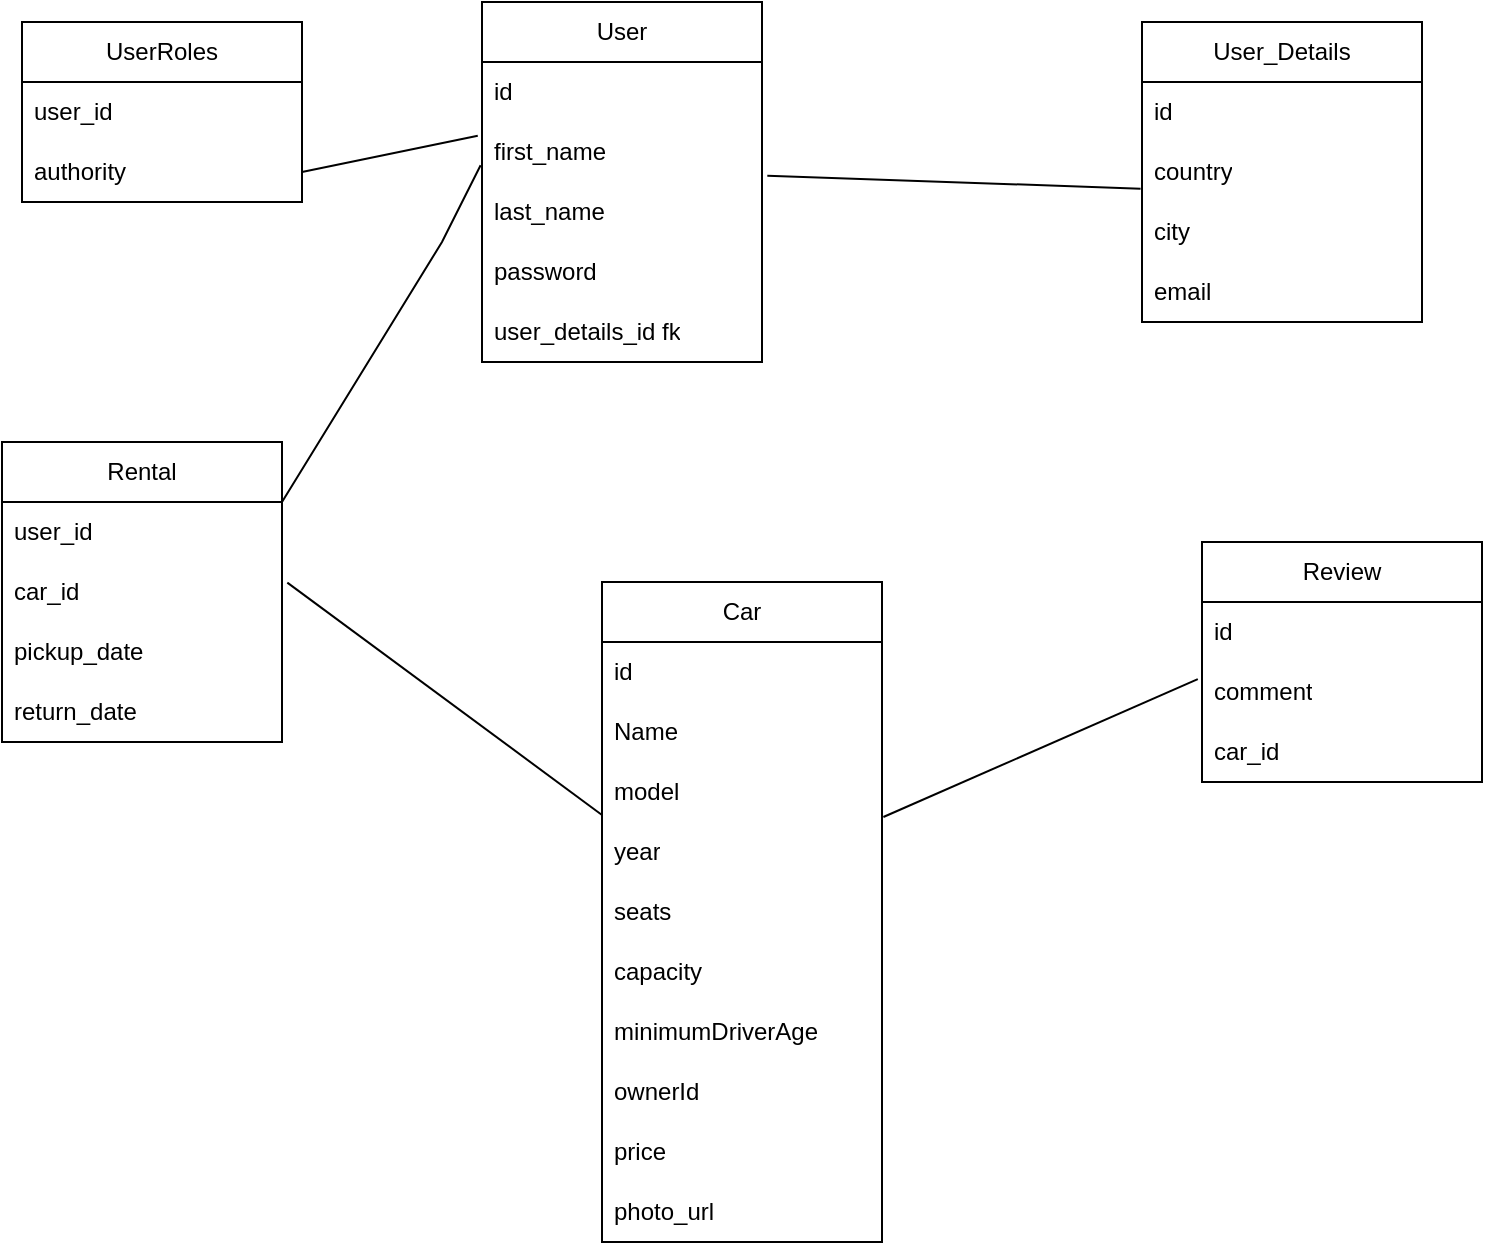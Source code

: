 <mxfile version="24.6.2" type="device">
  <diagram name="Page-1" id="c4acf3e9-155e-7222-9cf6-157b1a14988f">
    <mxGraphModel dx="1886" dy="814" grid="1" gridSize="10" guides="1" tooltips="1" connect="1" arrows="1" fold="1" page="1" pageScale="1" pageWidth="850" pageHeight="1100" background="none" math="0" shadow="0">
      <root>
        <mxCell id="0" />
        <mxCell id="1" parent="0" />
        <mxCell id="7V9ZqgW8gM3eDBgvZkj0-1" value="User" style="swimlane;fontStyle=0;childLayout=stackLayout;horizontal=1;startSize=30;horizontalStack=0;resizeParent=1;resizeParentMax=0;resizeLast=0;collapsible=1;marginBottom=0;whiteSpace=wrap;html=1;" vertex="1" parent="1">
          <mxGeometry x="260" width="140" height="180" as="geometry" />
        </mxCell>
        <mxCell id="7V9ZqgW8gM3eDBgvZkj0-2" value="id" style="text;strokeColor=none;fillColor=none;align=left;verticalAlign=middle;spacingLeft=4;spacingRight=4;overflow=hidden;points=[[0,0.5],[1,0.5]];portConstraint=eastwest;rotatable=0;whiteSpace=wrap;html=1;" vertex="1" parent="7V9ZqgW8gM3eDBgvZkj0-1">
          <mxGeometry y="30" width="140" height="30" as="geometry" />
        </mxCell>
        <mxCell id="7V9ZqgW8gM3eDBgvZkj0-3" value="first_name&amp;nbsp;" style="text;strokeColor=none;fillColor=none;align=left;verticalAlign=middle;spacingLeft=4;spacingRight=4;overflow=hidden;points=[[0,0.5],[1,0.5]];portConstraint=eastwest;rotatable=0;whiteSpace=wrap;html=1;" vertex="1" parent="7V9ZqgW8gM3eDBgvZkj0-1">
          <mxGeometry y="60" width="140" height="30" as="geometry" />
        </mxCell>
        <mxCell id="7V9ZqgW8gM3eDBgvZkj0-4" value="last_name" style="text;strokeColor=none;fillColor=none;align=left;verticalAlign=middle;spacingLeft=4;spacingRight=4;overflow=hidden;points=[[0,0.5],[1,0.5]];portConstraint=eastwest;rotatable=0;whiteSpace=wrap;html=1;" vertex="1" parent="7V9ZqgW8gM3eDBgvZkj0-1">
          <mxGeometry y="90" width="140" height="30" as="geometry" />
        </mxCell>
        <mxCell id="7V9ZqgW8gM3eDBgvZkj0-32" value="password" style="text;strokeColor=none;fillColor=none;align=left;verticalAlign=middle;spacingLeft=4;spacingRight=4;overflow=hidden;points=[[0,0.5],[1,0.5]];portConstraint=eastwest;rotatable=0;whiteSpace=wrap;html=1;" vertex="1" parent="7V9ZqgW8gM3eDBgvZkj0-1">
          <mxGeometry y="120" width="140" height="30" as="geometry" />
        </mxCell>
        <mxCell id="7V9ZqgW8gM3eDBgvZkj0-45" value="user_details_id fk" style="text;strokeColor=none;fillColor=none;align=left;verticalAlign=middle;spacingLeft=4;spacingRight=4;overflow=hidden;points=[[0,0.5],[1,0.5]];portConstraint=eastwest;rotatable=0;whiteSpace=wrap;html=1;" vertex="1" parent="7V9ZqgW8gM3eDBgvZkj0-1">
          <mxGeometry y="150" width="140" height="30" as="geometry" />
        </mxCell>
        <mxCell id="7V9ZqgW8gM3eDBgvZkj0-6" value="User_Details" style="swimlane;fontStyle=0;childLayout=stackLayout;horizontal=1;startSize=30;horizontalStack=0;resizeParent=1;resizeParentMax=0;resizeLast=0;collapsible=1;marginBottom=0;whiteSpace=wrap;html=1;" vertex="1" parent="1">
          <mxGeometry x="590" y="10" width="140" height="150" as="geometry" />
        </mxCell>
        <mxCell id="7V9ZqgW8gM3eDBgvZkj0-7" value="id&lt;span style=&quot;white-space: pre;&quot;&gt;&#x9;&lt;/span&gt;" style="text;strokeColor=none;fillColor=none;align=left;verticalAlign=middle;spacingLeft=4;spacingRight=4;overflow=hidden;points=[[0,0.5],[1,0.5]];portConstraint=eastwest;rotatable=0;whiteSpace=wrap;html=1;" vertex="1" parent="7V9ZqgW8gM3eDBgvZkj0-6">
          <mxGeometry y="30" width="140" height="30" as="geometry" />
        </mxCell>
        <mxCell id="7V9ZqgW8gM3eDBgvZkj0-8" value="country" style="text;strokeColor=none;fillColor=none;align=left;verticalAlign=middle;spacingLeft=4;spacingRight=4;overflow=hidden;points=[[0,0.5],[1,0.5]];portConstraint=eastwest;rotatable=0;whiteSpace=wrap;html=1;" vertex="1" parent="7V9ZqgW8gM3eDBgvZkj0-6">
          <mxGeometry y="60" width="140" height="30" as="geometry" />
        </mxCell>
        <mxCell id="7V9ZqgW8gM3eDBgvZkj0-9" value="city" style="text;strokeColor=none;fillColor=none;align=left;verticalAlign=middle;spacingLeft=4;spacingRight=4;overflow=hidden;points=[[0,0.5],[1,0.5]];portConstraint=eastwest;rotatable=0;whiteSpace=wrap;html=1;" vertex="1" parent="7V9ZqgW8gM3eDBgvZkj0-6">
          <mxGeometry y="90" width="140" height="30" as="geometry" />
        </mxCell>
        <mxCell id="7V9ZqgW8gM3eDBgvZkj0-10" value="email" style="text;strokeColor=none;fillColor=none;align=left;verticalAlign=middle;spacingLeft=4;spacingRight=4;overflow=hidden;points=[[0,0.5],[1,0.5]];portConstraint=eastwest;rotatable=0;whiteSpace=wrap;html=1;" vertex="1" parent="7V9ZqgW8gM3eDBgvZkj0-6">
          <mxGeometry y="120" width="140" height="30" as="geometry" />
        </mxCell>
        <mxCell id="7V9ZqgW8gM3eDBgvZkj0-11" value="" style="endArrow=none;html=1;rounded=0;entryX=-0.005;entryY=0.779;entryDx=0;entryDy=0;entryPerimeter=0;exitX=1.019;exitY=-0.106;exitDx=0;exitDy=0;exitPerimeter=0;" edge="1" parent="1" source="7V9ZqgW8gM3eDBgvZkj0-4" target="7V9ZqgW8gM3eDBgvZkj0-8">
          <mxGeometry width="50" height="50" relative="1" as="geometry">
            <mxPoint x="460" y="93" as="sourcePoint" />
            <mxPoint x="500" y="80" as="targetPoint" />
            <Array as="points" />
          </mxGeometry>
        </mxCell>
        <mxCell id="7V9ZqgW8gM3eDBgvZkj0-12" value="Car" style="swimlane;fontStyle=0;childLayout=stackLayout;horizontal=1;startSize=30;horizontalStack=0;resizeParent=1;resizeParentMax=0;resizeLast=0;collapsible=1;marginBottom=0;whiteSpace=wrap;html=1;" vertex="1" parent="1">
          <mxGeometry x="320" y="290" width="140" height="330" as="geometry" />
        </mxCell>
        <mxCell id="7V9ZqgW8gM3eDBgvZkj0-30" value="id" style="text;strokeColor=none;fillColor=none;align=left;verticalAlign=middle;spacingLeft=4;spacingRight=4;overflow=hidden;points=[[0,0.5],[1,0.5]];portConstraint=eastwest;rotatable=0;whiteSpace=wrap;html=1;" vertex="1" parent="7V9ZqgW8gM3eDBgvZkj0-12">
          <mxGeometry y="30" width="140" height="30" as="geometry" />
        </mxCell>
        <mxCell id="7V9ZqgW8gM3eDBgvZkj0-13" value="Name" style="text;strokeColor=none;fillColor=none;align=left;verticalAlign=middle;spacingLeft=4;spacingRight=4;overflow=hidden;points=[[0,0.5],[1,0.5]];portConstraint=eastwest;rotatable=0;whiteSpace=wrap;html=1;" vertex="1" parent="7V9ZqgW8gM3eDBgvZkj0-12">
          <mxGeometry y="60" width="140" height="30" as="geometry" />
        </mxCell>
        <mxCell id="7V9ZqgW8gM3eDBgvZkj0-14" value="model" style="text;strokeColor=none;fillColor=none;align=left;verticalAlign=middle;spacingLeft=4;spacingRight=4;overflow=hidden;points=[[0,0.5],[1,0.5]];portConstraint=eastwest;rotatable=0;whiteSpace=wrap;html=1;" vertex="1" parent="7V9ZqgW8gM3eDBgvZkj0-12">
          <mxGeometry y="90" width="140" height="30" as="geometry" />
        </mxCell>
        <mxCell id="7V9ZqgW8gM3eDBgvZkj0-16" value="year" style="text;strokeColor=none;fillColor=none;align=left;verticalAlign=middle;spacingLeft=4;spacingRight=4;overflow=hidden;points=[[0,0.5],[1,0.5]];portConstraint=eastwest;rotatable=0;whiteSpace=wrap;html=1;" vertex="1" parent="7V9ZqgW8gM3eDBgvZkj0-12">
          <mxGeometry y="120" width="140" height="30" as="geometry" />
        </mxCell>
        <mxCell id="7V9ZqgW8gM3eDBgvZkj0-15" value="seats" style="text;strokeColor=none;fillColor=none;align=left;verticalAlign=middle;spacingLeft=4;spacingRight=4;overflow=hidden;points=[[0,0.5],[1,0.5]];portConstraint=eastwest;rotatable=0;whiteSpace=wrap;html=1;" vertex="1" parent="7V9ZqgW8gM3eDBgvZkj0-12">
          <mxGeometry y="150" width="140" height="30" as="geometry" />
        </mxCell>
        <mxCell id="7V9ZqgW8gM3eDBgvZkj0-18" value="capacity" style="text;strokeColor=none;fillColor=none;align=left;verticalAlign=middle;spacingLeft=4;spacingRight=4;overflow=hidden;points=[[0,0.5],[1,0.5]];portConstraint=eastwest;rotatable=0;whiteSpace=wrap;html=1;" vertex="1" parent="7V9ZqgW8gM3eDBgvZkj0-12">
          <mxGeometry y="180" width="140" height="30" as="geometry" />
        </mxCell>
        <mxCell id="7V9ZqgW8gM3eDBgvZkj0-29" value="minimumDriverAge" style="text;strokeColor=none;fillColor=none;align=left;verticalAlign=middle;spacingLeft=4;spacingRight=4;overflow=hidden;points=[[0,0.5],[1,0.5]];portConstraint=eastwest;rotatable=0;whiteSpace=wrap;html=1;" vertex="1" parent="7V9ZqgW8gM3eDBgvZkj0-12">
          <mxGeometry y="210" width="140" height="30" as="geometry" />
        </mxCell>
        <mxCell id="7V9ZqgW8gM3eDBgvZkj0-17" value="ownerId" style="text;strokeColor=none;fillColor=none;align=left;verticalAlign=middle;spacingLeft=4;spacingRight=4;overflow=hidden;points=[[0,0.5],[1,0.5]];portConstraint=eastwest;rotatable=0;whiteSpace=wrap;html=1;" vertex="1" parent="7V9ZqgW8gM3eDBgvZkj0-12">
          <mxGeometry y="240" width="140" height="30" as="geometry" />
        </mxCell>
        <mxCell id="7V9ZqgW8gM3eDBgvZkj0-44" value="price" style="text;strokeColor=none;fillColor=none;align=left;verticalAlign=middle;spacingLeft=4;spacingRight=4;overflow=hidden;points=[[0,0.5],[1,0.5]];portConstraint=eastwest;rotatable=0;whiteSpace=wrap;html=1;" vertex="1" parent="7V9ZqgW8gM3eDBgvZkj0-12">
          <mxGeometry y="270" width="140" height="30" as="geometry" />
        </mxCell>
        <mxCell id="7V9ZqgW8gM3eDBgvZkj0-46" value="photo_url" style="text;strokeColor=none;fillColor=none;align=left;verticalAlign=middle;spacingLeft=4;spacingRight=4;overflow=hidden;points=[[0,0.5],[1,0.5]];portConstraint=eastwest;rotatable=0;whiteSpace=wrap;html=1;" vertex="1" parent="7V9ZqgW8gM3eDBgvZkj0-12">
          <mxGeometry y="300" width="140" height="30" as="geometry" />
        </mxCell>
        <mxCell id="7V9ZqgW8gM3eDBgvZkj0-19" value="Rental" style="swimlane;fontStyle=0;childLayout=stackLayout;horizontal=1;startSize=30;horizontalStack=0;resizeParent=1;resizeParentMax=0;resizeLast=0;collapsible=1;marginBottom=0;whiteSpace=wrap;html=1;" vertex="1" parent="1">
          <mxGeometry x="20" y="220" width="140" height="150" as="geometry" />
        </mxCell>
        <mxCell id="7V9ZqgW8gM3eDBgvZkj0-20" value="user_id" style="text;strokeColor=none;fillColor=none;align=left;verticalAlign=middle;spacingLeft=4;spacingRight=4;overflow=hidden;points=[[0,0.5],[1,0.5]];portConstraint=eastwest;rotatable=0;whiteSpace=wrap;html=1;" vertex="1" parent="7V9ZqgW8gM3eDBgvZkj0-19">
          <mxGeometry y="30" width="140" height="30" as="geometry" />
        </mxCell>
        <mxCell id="7V9ZqgW8gM3eDBgvZkj0-21" value="car_id" style="text;strokeColor=none;fillColor=none;align=left;verticalAlign=middle;spacingLeft=4;spacingRight=4;overflow=hidden;points=[[0,0.5],[1,0.5]];portConstraint=eastwest;rotatable=0;whiteSpace=wrap;html=1;" vertex="1" parent="7V9ZqgW8gM3eDBgvZkj0-19">
          <mxGeometry y="60" width="140" height="30" as="geometry" />
        </mxCell>
        <mxCell id="7V9ZqgW8gM3eDBgvZkj0-42" value="pickup_date" style="text;strokeColor=none;fillColor=none;align=left;verticalAlign=middle;spacingLeft=4;spacingRight=4;overflow=hidden;points=[[0,0.5],[1,0.5]];portConstraint=eastwest;rotatable=0;whiteSpace=wrap;html=1;" vertex="1" parent="7V9ZqgW8gM3eDBgvZkj0-19">
          <mxGeometry y="90" width="140" height="30" as="geometry" />
        </mxCell>
        <mxCell id="7V9ZqgW8gM3eDBgvZkj0-43" value="return_date" style="text;strokeColor=none;fillColor=none;align=left;verticalAlign=middle;spacingLeft=4;spacingRight=4;overflow=hidden;points=[[0,0.5],[1,0.5]];portConstraint=eastwest;rotatable=0;whiteSpace=wrap;html=1;" vertex="1" parent="7V9ZqgW8gM3eDBgvZkj0-19">
          <mxGeometry y="120" width="140" height="30" as="geometry" />
        </mxCell>
        <mxCell id="7V9ZqgW8gM3eDBgvZkj0-23" value="" style="endArrow=none;html=1;rounded=0;exitX=1;exitY=0;exitDx=0;exitDy=0;exitPerimeter=0;entryX=-0.005;entryY=0.722;entryDx=0;entryDy=0;entryPerimeter=0;" edge="1" parent="1" source="7V9ZqgW8gM3eDBgvZkj0-20" target="7V9ZqgW8gM3eDBgvZkj0-3">
          <mxGeometry width="50" height="50" relative="1" as="geometry">
            <mxPoint x="420" y="250" as="sourcePoint" />
            <mxPoint x="470" y="200" as="targetPoint" />
            <Array as="points">
              <mxPoint x="240" y="120" />
            </Array>
          </mxGeometry>
        </mxCell>
        <mxCell id="7V9ZqgW8gM3eDBgvZkj0-24" value="" style="endArrow=none;html=1;rounded=0;entryX=1.019;entryY=0.343;entryDx=0;entryDy=0;entryPerimeter=0;exitX=0;exitY=0.883;exitDx=0;exitDy=0;exitPerimeter=0;" edge="1" parent="1" source="7V9ZqgW8gM3eDBgvZkj0-14" target="7V9ZqgW8gM3eDBgvZkj0-21">
          <mxGeometry width="50" height="50" relative="1" as="geometry">
            <mxPoint x="420" y="390" as="sourcePoint" />
            <mxPoint x="470" y="340" as="targetPoint" />
          </mxGeometry>
        </mxCell>
        <mxCell id="7V9ZqgW8gM3eDBgvZkj0-25" value="Review" style="swimlane;fontStyle=0;childLayout=stackLayout;horizontal=1;startSize=30;horizontalStack=0;resizeParent=1;resizeParentMax=0;resizeLast=0;collapsible=1;marginBottom=0;whiteSpace=wrap;html=1;" vertex="1" parent="1">
          <mxGeometry x="620" y="270" width="140" height="120" as="geometry" />
        </mxCell>
        <mxCell id="7V9ZqgW8gM3eDBgvZkj0-26" value="id" style="text;strokeColor=none;fillColor=none;align=left;verticalAlign=middle;spacingLeft=4;spacingRight=4;overflow=hidden;points=[[0,0.5],[1,0.5]];portConstraint=eastwest;rotatable=0;whiteSpace=wrap;html=1;" vertex="1" parent="7V9ZqgW8gM3eDBgvZkj0-25">
          <mxGeometry y="30" width="140" height="30" as="geometry" />
        </mxCell>
        <mxCell id="7V9ZqgW8gM3eDBgvZkj0-27" value="comment" style="text;strokeColor=none;fillColor=none;align=left;verticalAlign=middle;spacingLeft=4;spacingRight=4;overflow=hidden;points=[[0,0.5],[1,0.5]];portConstraint=eastwest;rotatable=0;whiteSpace=wrap;html=1;" vertex="1" parent="7V9ZqgW8gM3eDBgvZkj0-25">
          <mxGeometry y="60" width="140" height="30" as="geometry" />
        </mxCell>
        <mxCell id="7V9ZqgW8gM3eDBgvZkj0-28" value="car_id" style="text;strokeColor=none;fillColor=none;align=left;verticalAlign=middle;spacingLeft=4;spacingRight=4;overflow=hidden;points=[[0,0.5],[1,0.5]];portConstraint=eastwest;rotatable=0;whiteSpace=wrap;html=1;" vertex="1" parent="7V9ZqgW8gM3eDBgvZkj0-25">
          <mxGeometry y="90" width="140" height="30" as="geometry" />
        </mxCell>
        <mxCell id="7V9ZqgW8gM3eDBgvZkj0-31" value="" style="endArrow=none;html=1;rounded=0;entryX=-0.015;entryY=0.285;entryDx=0;entryDy=0;entryPerimeter=0;exitX=1.005;exitY=-0.083;exitDx=0;exitDy=0;exitPerimeter=0;" edge="1" parent="1" source="7V9ZqgW8gM3eDBgvZkj0-16" target="7V9ZqgW8gM3eDBgvZkj0-27">
          <mxGeometry width="50" height="50" relative="1" as="geometry">
            <mxPoint x="420" y="390" as="sourcePoint" />
            <mxPoint x="470" y="340" as="targetPoint" />
          </mxGeometry>
        </mxCell>
        <mxCell id="7V9ZqgW8gM3eDBgvZkj0-33" value="UserRoles" style="swimlane;fontStyle=0;childLayout=stackLayout;horizontal=1;startSize=30;horizontalStack=0;resizeParent=1;resizeParentMax=0;resizeLast=0;collapsible=1;marginBottom=0;whiteSpace=wrap;html=1;" vertex="1" parent="1">
          <mxGeometry x="30" y="10" width="140" height="90" as="geometry" />
        </mxCell>
        <mxCell id="7V9ZqgW8gM3eDBgvZkj0-34" value="user_id" style="text;strokeColor=none;fillColor=none;align=left;verticalAlign=middle;spacingLeft=4;spacingRight=4;overflow=hidden;points=[[0,0.5],[1,0.5]];portConstraint=eastwest;rotatable=0;whiteSpace=wrap;html=1;" vertex="1" parent="7V9ZqgW8gM3eDBgvZkj0-33">
          <mxGeometry y="30" width="140" height="30" as="geometry" />
        </mxCell>
        <mxCell id="7V9ZqgW8gM3eDBgvZkj0-35" value="authority" style="text;strokeColor=none;fillColor=none;align=left;verticalAlign=middle;spacingLeft=4;spacingRight=4;overflow=hidden;points=[[0,0.5],[1,0.5]];portConstraint=eastwest;rotatable=0;whiteSpace=wrap;html=1;" vertex="1" parent="7V9ZqgW8gM3eDBgvZkj0-33">
          <mxGeometry y="60" width="140" height="30" as="geometry" />
        </mxCell>
        <mxCell id="7V9ZqgW8gM3eDBgvZkj0-37" value="" style="endArrow=none;html=1;rounded=0;exitX=1;exitY=0.5;exitDx=0;exitDy=0;entryX=-0.015;entryY=0.228;entryDx=0;entryDy=0;entryPerimeter=0;" edge="1" parent="1" source="7V9ZqgW8gM3eDBgvZkj0-35" target="7V9ZqgW8gM3eDBgvZkj0-3">
          <mxGeometry width="50" height="50" relative="1" as="geometry">
            <mxPoint x="190" y="110" as="sourcePoint" />
            <mxPoint x="240" y="60" as="targetPoint" />
          </mxGeometry>
        </mxCell>
      </root>
    </mxGraphModel>
  </diagram>
</mxfile>
